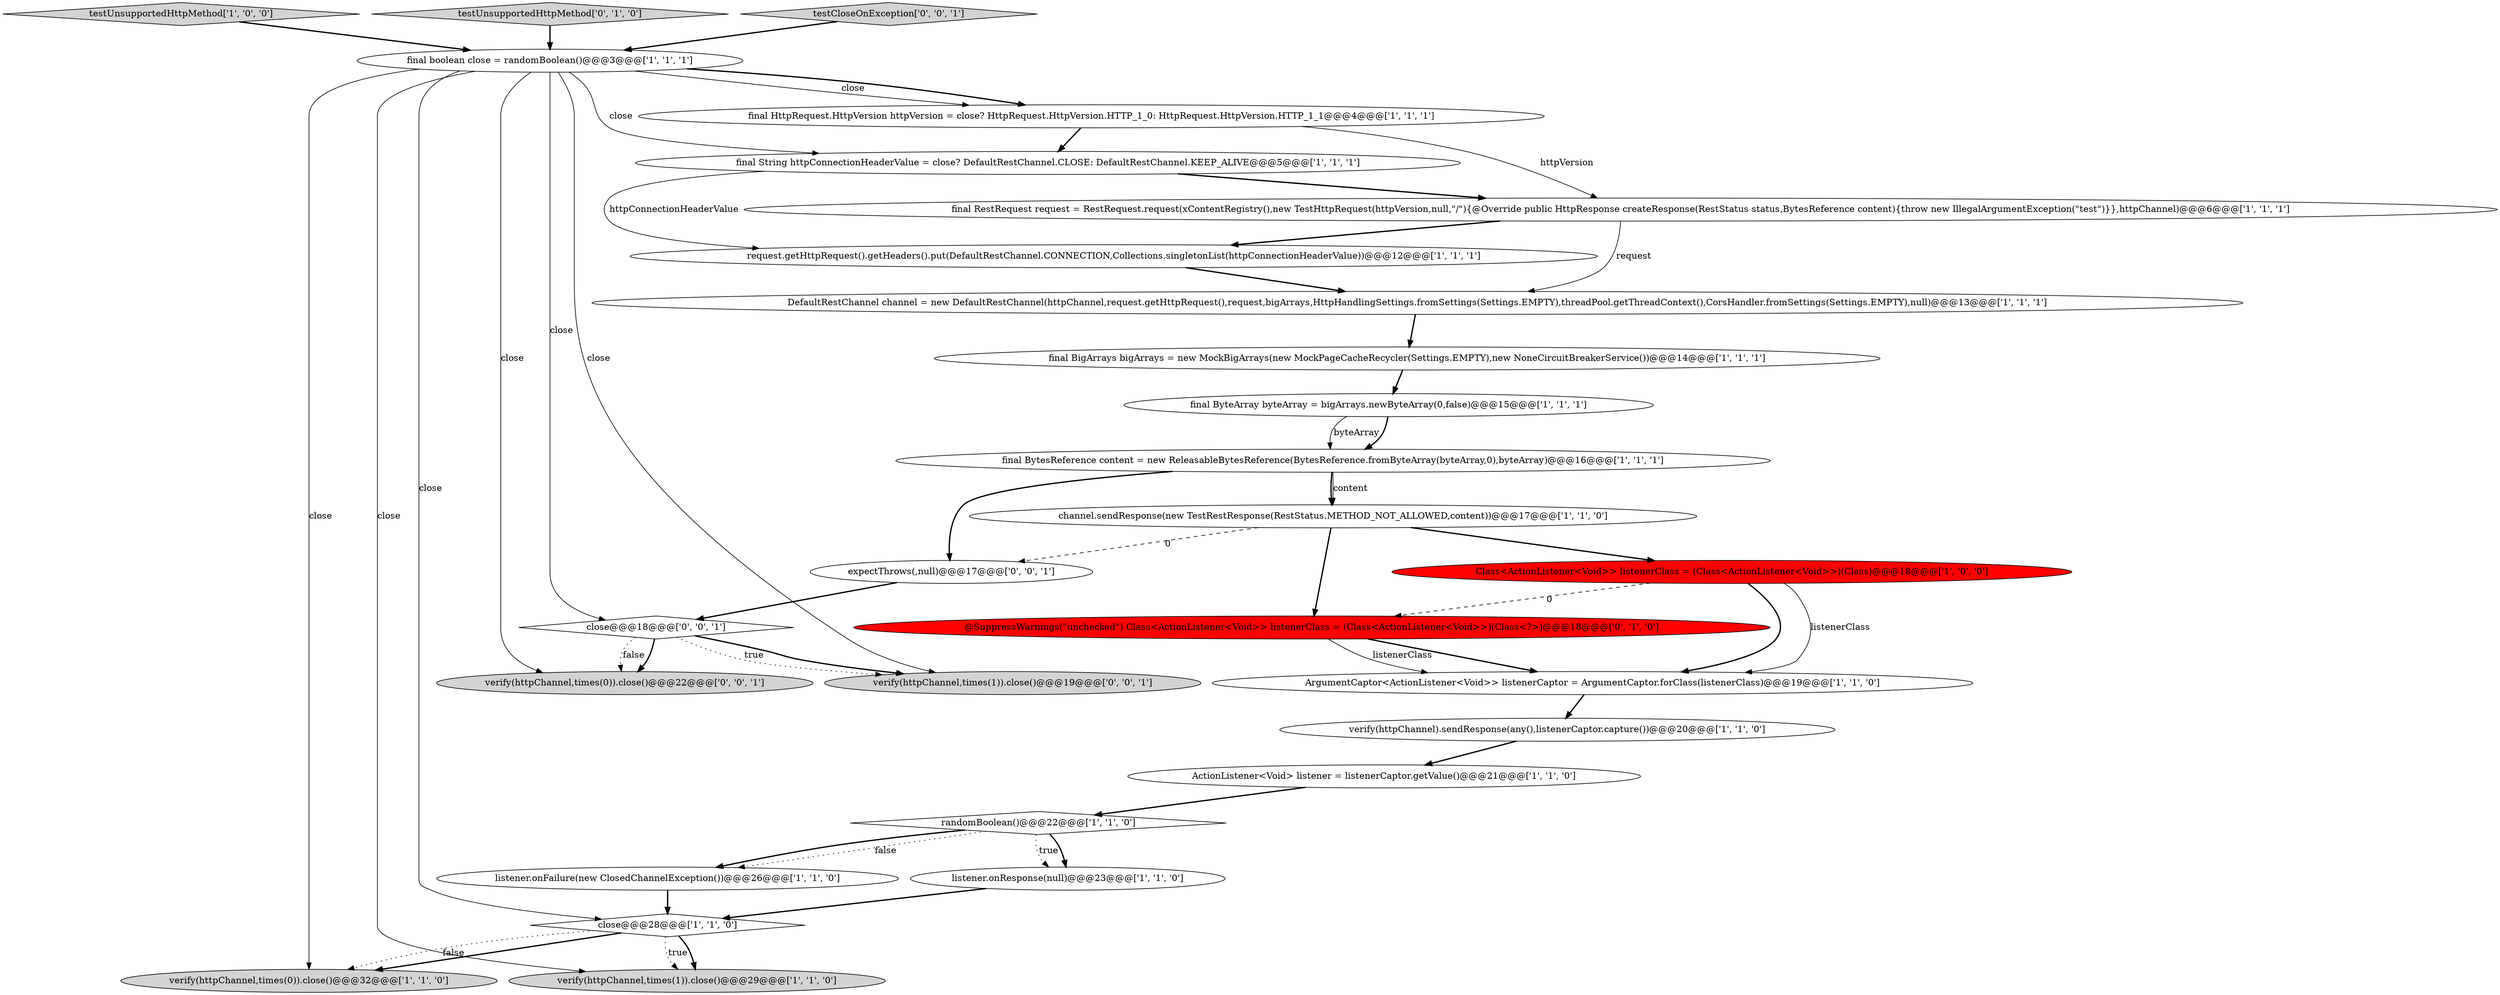 digraph {
25 [style = filled, label = "verify(httpChannel,times(0)).close()@@@22@@@['0', '0', '1']", fillcolor = lightgray, shape = ellipse image = "AAA0AAABBB3BBB"];
3 [style = filled, label = "testUnsupportedHttpMethod['1', '0', '0']", fillcolor = lightgray, shape = diamond image = "AAA0AAABBB1BBB"];
6 [style = filled, label = "final BigArrays bigArrays = new MockBigArrays(new MockPageCacheRecycler(Settings.EMPTY),new NoneCircuitBreakerService())@@@14@@@['1', '1', '1']", fillcolor = white, shape = ellipse image = "AAA0AAABBB1BBB"];
14 [style = filled, label = "DefaultRestChannel channel = new DefaultRestChannel(httpChannel,request.getHttpRequest(),request,bigArrays,HttpHandlingSettings.fromSettings(Settings.EMPTY),threadPool.getThreadContext(),CorsHandler.fromSettings(Settings.EMPTY),null)@@@13@@@['1', '1', '1']", fillcolor = white, shape = ellipse image = "AAA0AAABBB1BBB"];
5 [style = filled, label = "final BytesReference content = new ReleasableBytesReference(BytesReference.fromByteArray(byteArray,0),byteArray)@@@16@@@['1', '1', '1']", fillcolor = white, shape = ellipse image = "AAA0AAABBB1BBB"];
11 [style = filled, label = "final RestRequest request = RestRequest.request(xContentRegistry(),new TestHttpRequest(httpVersion,null,\"/\"){@Override public HttpResponse createResponse(RestStatus status,BytesReference content){throw new IllegalArgumentException(\"test\")}},httpChannel)@@@6@@@['1', '1', '1']", fillcolor = white, shape = ellipse image = "AAA0AAABBB1BBB"];
21 [style = filled, label = "@SuppressWarnings(\"unchecked\") Class<ActionListener<Void>> listenerClass = (Class<ActionListener<Void>>)(Class<?>)@@@18@@@['0', '1', '0']", fillcolor = red, shape = ellipse image = "AAA1AAABBB2BBB"];
15 [style = filled, label = "final ByteArray byteArray = bigArrays.newByteArray(0,false)@@@15@@@['1', '1', '1']", fillcolor = white, shape = ellipse image = "AAA0AAABBB1BBB"];
24 [style = filled, label = "expectThrows(,null)@@@17@@@['0', '0', '1']", fillcolor = white, shape = ellipse image = "AAA0AAABBB3BBB"];
17 [style = filled, label = "ActionListener<Void> listener = listenerCaptor.getValue()@@@21@@@['1', '1', '0']", fillcolor = white, shape = ellipse image = "AAA0AAABBB1BBB"];
10 [style = filled, label = "listener.onFailure(new ClosedChannelException())@@@26@@@['1', '1', '0']", fillcolor = white, shape = ellipse image = "AAA0AAABBB1BBB"];
0 [style = filled, label = "Class<ActionListener<Void>> listenerClass = (Class<ActionListener<Void>>)(Class)@@@18@@@['1', '0', '0']", fillcolor = red, shape = ellipse image = "AAA1AAABBB1BBB"];
18 [style = filled, label = "channel.sendResponse(new TestRestResponse(RestStatus.METHOD_NOT_ALLOWED,content))@@@17@@@['1', '1', '0']", fillcolor = white, shape = ellipse image = "AAA0AAABBB1BBB"];
8 [style = filled, label = "verify(httpChannel,times(1)).close()@@@29@@@['1', '1', '0']", fillcolor = lightgray, shape = ellipse image = "AAA0AAABBB1BBB"];
9 [style = filled, label = "randomBoolean()@@@22@@@['1', '1', '0']", fillcolor = white, shape = diamond image = "AAA0AAABBB1BBB"];
1 [style = filled, label = "listener.onResponse(null)@@@23@@@['1', '1', '0']", fillcolor = white, shape = ellipse image = "AAA0AAABBB1BBB"];
16 [style = filled, label = "close@@@28@@@['1', '1', '0']", fillcolor = white, shape = diamond image = "AAA0AAABBB1BBB"];
2 [style = filled, label = "request.getHttpRequest().getHeaders().put(DefaultRestChannel.CONNECTION,Collections.singletonList(httpConnectionHeaderValue))@@@12@@@['1', '1', '1']", fillcolor = white, shape = ellipse image = "AAA0AAABBB1BBB"];
23 [style = filled, label = "verify(httpChannel,times(1)).close()@@@19@@@['0', '0', '1']", fillcolor = lightgray, shape = ellipse image = "AAA0AAABBB3BBB"];
7 [style = filled, label = "verify(httpChannel,times(0)).close()@@@32@@@['1', '1', '0']", fillcolor = lightgray, shape = ellipse image = "AAA0AAABBB1BBB"];
22 [style = filled, label = "testUnsupportedHttpMethod['0', '1', '0']", fillcolor = lightgray, shape = diamond image = "AAA0AAABBB2BBB"];
4 [style = filled, label = "final String httpConnectionHeaderValue = close? DefaultRestChannel.CLOSE: DefaultRestChannel.KEEP_ALIVE@@@5@@@['1', '1', '1']", fillcolor = white, shape = ellipse image = "AAA0AAABBB1BBB"];
13 [style = filled, label = "verify(httpChannel).sendResponse(any(),listenerCaptor.capture())@@@20@@@['1', '1', '0']", fillcolor = white, shape = ellipse image = "AAA0AAABBB1BBB"];
12 [style = filled, label = "ArgumentCaptor<ActionListener<Void>> listenerCaptor = ArgumentCaptor.forClass(listenerClass)@@@19@@@['1', '1', '0']", fillcolor = white, shape = ellipse image = "AAA0AAABBB1BBB"];
27 [style = filled, label = "testCloseOnException['0', '0', '1']", fillcolor = lightgray, shape = diamond image = "AAA0AAABBB3BBB"];
19 [style = filled, label = "final boolean close = randomBoolean()@@@3@@@['1', '1', '1']", fillcolor = white, shape = ellipse image = "AAA0AAABBB1BBB"];
26 [style = filled, label = "close@@@18@@@['0', '0', '1']", fillcolor = white, shape = diamond image = "AAA0AAABBB3BBB"];
20 [style = filled, label = "final HttpRequest.HttpVersion httpVersion = close? HttpRequest.HttpVersion.HTTP_1_0: HttpRequest.HttpVersion.HTTP_1_1@@@4@@@['1', '1', '1']", fillcolor = white, shape = ellipse image = "AAA0AAABBB1BBB"];
16->8 [style = dotted, label="true"];
19->16 [style = solid, label="close"];
16->8 [style = bold, label=""];
22->19 [style = bold, label=""];
0->12 [style = solid, label="listenerClass"];
4->2 [style = solid, label="httpConnectionHeaderValue"];
5->18 [style = solid, label="content"];
19->20 [style = bold, label=""];
0->12 [style = bold, label=""];
17->9 [style = bold, label=""];
26->25 [style = bold, label=""];
16->7 [style = bold, label=""];
19->26 [style = solid, label="close"];
26->23 [style = dotted, label="true"];
19->8 [style = solid, label="close"];
5->18 [style = bold, label=""];
19->25 [style = solid, label="close"];
9->10 [style = bold, label=""];
15->5 [style = solid, label="byteArray"];
11->2 [style = bold, label=""];
6->15 [style = bold, label=""];
15->5 [style = bold, label=""];
20->4 [style = bold, label=""];
21->12 [style = bold, label=""];
19->23 [style = solid, label="close"];
12->13 [style = bold, label=""];
24->26 [style = bold, label=""];
13->17 [style = bold, label=""];
19->20 [style = solid, label="close"];
10->16 [style = bold, label=""];
3->19 [style = bold, label=""];
19->7 [style = solid, label="close"];
1->16 [style = bold, label=""];
0->21 [style = dashed, label="0"];
5->24 [style = bold, label=""];
26->23 [style = bold, label=""];
2->14 [style = bold, label=""];
20->11 [style = solid, label="httpVersion"];
9->1 [style = dotted, label="true"];
27->19 [style = bold, label=""];
21->12 [style = solid, label="listenerClass"];
16->7 [style = dotted, label="false"];
18->21 [style = bold, label=""];
9->1 [style = bold, label=""];
4->11 [style = bold, label=""];
19->4 [style = solid, label="close"];
9->10 [style = dotted, label="false"];
14->6 [style = bold, label=""];
18->0 [style = bold, label=""];
18->24 [style = dashed, label="0"];
11->14 [style = solid, label="request"];
26->25 [style = dotted, label="false"];
}
